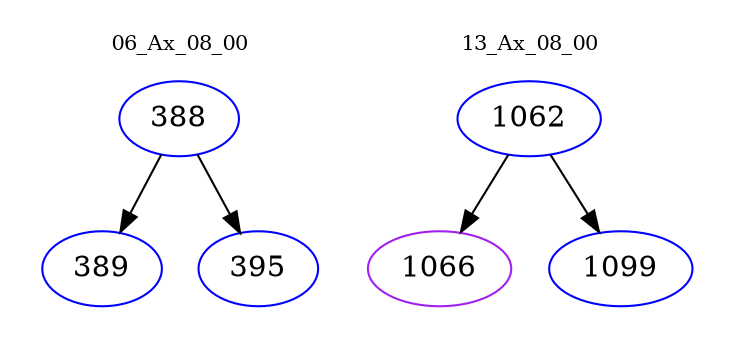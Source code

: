 digraph{
subgraph cluster_0 {
color = white
label = "06_Ax_08_00";
fontsize=10;
T0_388 [label="388", color="blue"]
T0_388 -> T0_389 [color="black"]
T0_389 [label="389", color="blue"]
T0_388 -> T0_395 [color="black"]
T0_395 [label="395", color="blue"]
}
subgraph cluster_1 {
color = white
label = "13_Ax_08_00";
fontsize=10;
T1_1062 [label="1062", color="blue"]
T1_1062 -> T1_1066 [color="black"]
T1_1066 [label="1066", color="purple"]
T1_1062 -> T1_1099 [color="black"]
T1_1099 [label="1099", color="blue"]
}
}
